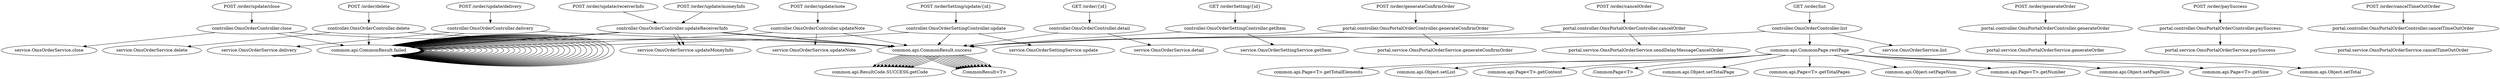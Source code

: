 digraph G { 

"GET /order/list" -> "controller.OmsOrderController.list";
"controller.OmsOrderController.list" -> "service.OmsOrderService.list";
"common.api.CommonResult.success" -> ".CommonResult<T>";
"common.api.CommonResult.success" -> "common.api.ResultCode.SUCCESS.getCode";
"controller.OmsOrderController.list" -> "common.api.CommonResult.success";
"common.api.CommonPage.restPage" -> ".CommonPage<T>";
"common.api.CommonPage.restPage" -> "common.api.Object.setTotalPage";
"common.api.CommonPage.restPage" -> "common.api.Page<T>.getTotalPages";
"common.api.CommonPage.restPage" -> "common.api.Object.setPageNum";
"common.api.CommonPage.restPage" -> "common.api.Page<T>.getNumber";
"common.api.CommonPage.restPage" -> "common.api.Object.setPageSize";
"common.api.CommonPage.restPage" -> "common.api.Page<T>.getSize";
"common.api.CommonPage.restPage" -> "common.api.Object.setTotal";
"common.api.CommonPage.restPage" -> "common.api.Page<T>.getTotalElements";
"common.api.CommonPage.restPage" -> "common.api.Object.setList";
"common.api.CommonPage.restPage" -> "common.api.Page<T>.getContent";
"controller.OmsOrderController.list" -> "common.api.CommonPage.restPage";

"POST /order/update/delivery" -> "controller.OmsOrderController.delivery";
"controller.OmsOrderController.delivery" -> "service.OmsOrderService.delivery";
"common.api.CommonResult.success" -> ".CommonResult<T>";
"common.api.CommonResult.success" -> "common.api.ResultCode.SUCCESS.getCode";
"controller.OmsOrderController.delivery" -> "common.api.CommonResult.success";

"common.api.CommonResult.failed" -> "common.api.CommonResult.failed";
"common.api.CommonResult.failed" -> "common.api.CommonResult.failed";
"common.api.CommonResult.failed" -> "common.api.CommonResult.failed";
"common.api.CommonResult.failed" -> "common.api.CommonResult.failed";
"common.api.CommonResult.failed" -> "common.api.CommonResult.failed";
"controller.OmsOrderController.delivery" -> "common.api.CommonResult.failed";

"POST /order/update/close" -> "controller.OmsOrderController.close";
"controller.OmsOrderController.close" -> "service.OmsOrderService.close";
"common.api.CommonResult.success" -> ".CommonResult<T>";
"common.api.CommonResult.success" -> "common.api.ResultCode.SUCCESS.getCode";
"controller.OmsOrderController.close" -> "common.api.CommonResult.success";

"common.api.CommonResult.failed" -> "common.api.CommonResult.failed";
"common.api.CommonResult.failed" -> "common.api.CommonResult.failed";
"common.api.CommonResult.failed" -> "common.api.CommonResult.failed";
"common.api.CommonResult.failed" -> "common.api.CommonResult.failed";
"common.api.CommonResult.failed" -> "common.api.CommonResult.failed";
"controller.OmsOrderController.close" -> "common.api.CommonResult.failed";

"POST /order/delete" -> "controller.OmsOrderController.delete";
"controller.OmsOrderController.delete" -> "service.OmsOrderService.delete";
"common.api.CommonResult.success" -> ".CommonResult<T>";
"common.api.CommonResult.success" -> "common.api.ResultCode.SUCCESS.getCode";
"controller.OmsOrderController.delete" -> "common.api.CommonResult.success";

"common.api.CommonResult.failed" -> "common.api.CommonResult.failed";
"common.api.CommonResult.failed" -> "common.api.CommonResult.failed";
"common.api.CommonResult.failed" -> "common.api.CommonResult.failed";
"common.api.CommonResult.failed" -> "common.api.CommonResult.failed";
"common.api.CommonResult.failed" -> "common.api.CommonResult.failed";
"controller.OmsOrderController.delete" -> "common.api.CommonResult.failed";

"GET /order/{id}" -> "controller.OmsOrderController.detail";
"controller.OmsOrderController.detail" -> "service.OmsOrderService.detail";
"common.api.CommonResult.success" -> ".CommonResult<T>";
"common.api.CommonResult.success" -> "common.api.ResultCode.SUCCESS.getCode";
"controller.OmsOrderController.detail" -> "common.api.CommonResult.success";

"POST /order/update/receiverInfo" -> "controller.OmsOrderController.updateReceiverInfo";
"controller.OmsOrderController.updateReceiverInfo" -> "service.OmsOrderService.updateMoneyInfo";
"common.api.CommonResult.success" -> ".CommonResult<T>";
"common.api.CommonResult.success" -> "common.api.ResultCode.SUCCESS.getCode";
"controller.OmsOrderController.updateReceiverInfo" -> "common.api.CommonResult.success";

"common.api.CommonResult.failed" -> "common.api.CommonResult.failed";
"common.api.CommonResult.failed" -> "common.api.CommonResult.failed";
"common.api.CommonResult.failed" -> "common.api.CommonResult.failed";
"common.api.CommonResult.failed" -> "common.api.CommonResult.failed";
"common.api.CommonResult.failed" -> "common.api.CommonResult.failed";
"controller.OmsOrderController.updateReceiverInfo" -> "common.api.CommonResult.failed";

"POST /order/update/moneyInfo" -> "controller.OmsOrderController.updateReceiverInfo";
"controller.OmsOrderController.updateReceiverInfo" -> "service.OmsOrderService.updateMoneyInfo";
"common.api.CommonResult.success" -> ".CommonResult<T>";
"common.api.CommonResult.success" -> "common.api.ResultCode.SUCCESS.getCode";
"controller.OmsOrderController.updateReceiverInfo" -> "common.api.CommonResult.success";

"common.api.CommonResult.failed" -> "common.api.CommonResult.failed";
"common.api.CommonResult.failed" -> "common.api.CommonResult.failed";
"common.api.CommonResult.failed" -> "common.api.CommonResult.failed";
"common.api.CommonResult.failed" -> "common.api.CommonResult.failed";
"common.api.CommonResult.failed" -> "common.api.CommonResult.failed";
"controller.OmsOrderController.updateReceiverInfo" -> "common.api.CommonResult.failed";

"POST /order/update/note" -> "controller.OmsOrderController.updateNote";
"controller.OmsOrderController.updateNote" -> "service.OmsOrderService.updateNote";
"common.api.CommonResult.success" -> ".CommonResult<T>";
"common.api.CommonResult.success" -> "common.api.ResultCode.SUCCESS.getCode";
"controller.OmsOrderController.updateNote" -> "common.api.CommonResult.success";

"common.api.CommonResult.failed" -> "common.api.CommonResult.failed";
"common.api.CommonResult.failed" -> "common.api.CommonResult.failed";
"common.api.CommonResult.failed" -> "common.api.CommonResult.failed";
"common.api.CommonResult.failed" -> "common.api.CommonResult.failed";
"common.api.CommonResult.failed" -> "common.api.CommonResult.failed";
"controller.OmsOrderController.updateNote" -> "common.api.CommonResult.failed";

"GET /orderSetting/{id}" -> "controller.OmsOrderSettingController.getItem";
"controller.OmsOrderSettingController.getItem" -> "service.OmsOrderSettingService.getItem";
"common.api.CommonResult.success" -> ".CommonResult<T>";
"common.api.CommonResult.success" -> "common.api.ResultCode.SUCCESS.getCode";
"controller.OmsOrderSettingController.getItem" -> "common.api.CommonResult.success";

"POST /orderSetting/update/{id}" -> "controller.OmsOrderSettingController.update";
"controller.OmsOrderSettingController.update" -> "service.OmsOrderSettingService.update";
"common.api.CommonResult.success" -> ".CommonResult<T>";
"common.api.CommonResult.success" -> "common.api.ResultCode.SUCCESS.getCode";
"controller.OmsOrderSettingController.update" -> "common.api.CommonResult.success";

"common.api.CommonResult.failed" -> "common.api.CommonResult.failed";
"common.api.CommonResult.failed" -> "common.api.CommonResult.failed";
"common.api.CommonResult.failed" -> "common.api.CommonResult.failed";
"common.api.CommonResult.failed" -> "common.api.CommonResult.failed";
"common.api.CommonResult.failed" -> "common.api.CommonResult.failed";
"controller.OmsOrderSettingController.update" -> "common.api.CommonResult.failed";

"POST /order/generateConfirmOrder" -> "portal.controller.OmsPortalOrderController.generateConfirmOrder";
"portal.controller.OmsPortalOrderController.generateConfirmOrder" -> "portal.service.OmsPortalOrderService.generateConfirmOrder";
"common.api.CommonResult.success" -> ".CommonResult<T>";
"common.api.CommonResult.success" -> "common.api.ResultCode.SUCCESS.getCode";
"portal.controller.OmsPortalOrderController.generateConfirmOrder" -> "common.api.CommonResult.success";

"POST /order/generateOrder" -> "portal.controller.OmsPortalOrderController.generateOrder";
"portal.controller.OmsPortalOrderController.generateOrder" -> "portal.service.OmsPortalOrderService.generateOrder";

"POST /order/paySuccess" -> "portal.controller.OmsPortalOrderController.paySuccess";
"portal.controller.OmsPortalOrderController.paySuccess" -> "portal.service.OmsPortalOrderService.paySuccess";

"POST /order/cancelTimeOutOrder" -> "portal.controller.OmsPortalOrderController.cancelTimeOutOrder";
"portal.controller.OmsPortalOrderController.cancelTimeOutOrder" -> "portal.service.OmsPortalOrderService.cancelTimeOutOrder";

"POST /order/cancelOrder" -> "portal.controller.OmsPortalOrderController.cancelOrder";
"portal.controller.OmsPortalOrderController.cancelOrder" -> "portal.service.OmsPortalOrderService.sendDelayMessageCancelOrder";
"common.api.CommonResult.success" -> ".CommonResult<T>";
"common.api.CommonResult.success" -> "common.api.ResultCode.SUCCESS.getCode";
"portal.controller.OmsPortalOrderController.cancelOrder" -> "common.api.CommonResult.success";
}
